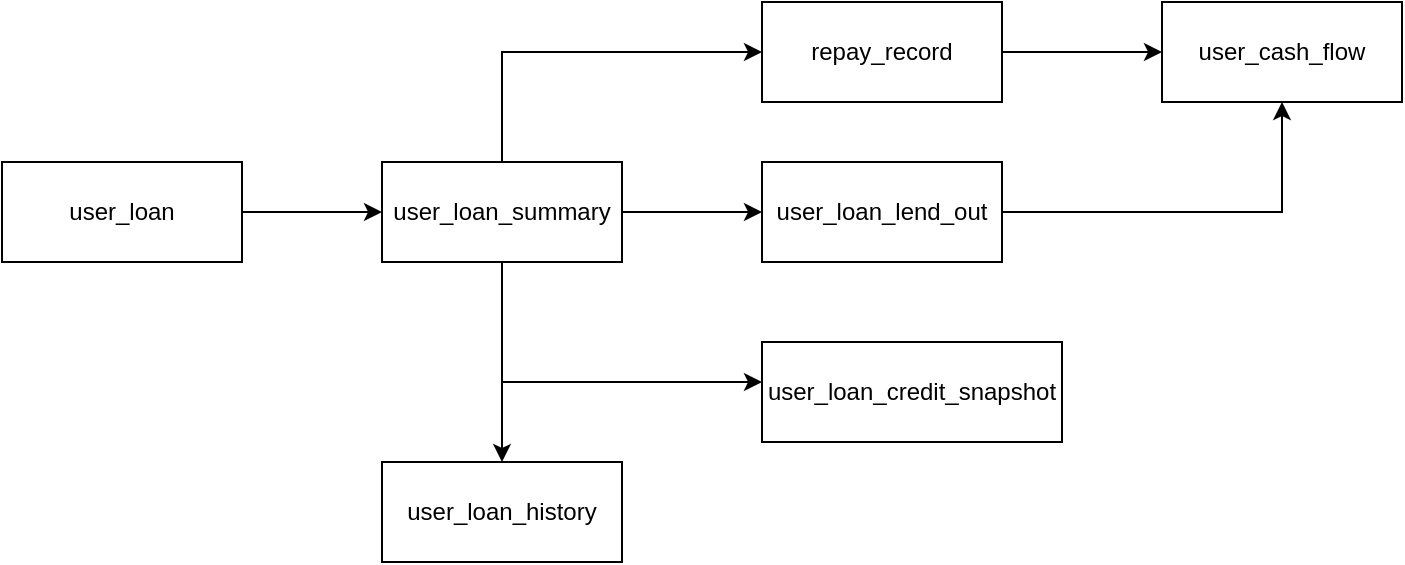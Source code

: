 <mxfile version="26.1.1">
  <diagram name="第 1 页" id="nr7erEZJrMZNI2OJ4OQ-">
    <mxGraphModel dx="2074" dy="1140" grid="1" gridSize="10" guides="1" tooltips="1" connect="1" arrows="1" fold="1" page="1" pageScale="1" pageWidth="827" pageHeight="1169" math="0" shadow="0">
      <root>
        <mxCell id="0" />
        <mxCell id="1" parent="0" />
        <mxCell id="mj5V2CJ_K-s1p420wyzg-3" value="" style="edgeStyle=orthogonalEdgeStyle;rounded=0;orthogonalLoop=1;jettySize=auto;html=1;" edge="1" parent="1" source="mj5V2CJ_K-s1p420wyzg-1" target="mj5V2CJ_K-s1p420wyzg-2">
          <mxGeometry relative="1" as="geometry" />
        </mxCell>
        <mxCell id="mj5V2CJ_K-s1p420wyzg-1" value="user_loan" style="rounded=0;whiteSpace=wrap;html=1;" vertex="1" parent="1">
          <mxGeometry x="90" y="200" width="120" height="50" as="geometry" />
        </mxCell>
        <mxCell id="mj5V2CJ_K-s1p420wyzg-5" value="" style="edgeStyle=orthogonalEdgeStyle;rounded=0;orthogonalLoop=1;jettySize=auto;html=1;" edge="1" parent="1" source="mj5V2CJ_K-s1p420wyzg-2" target="mj5V2CJ_K-s1p420wyzg-4">
          <mxGeometry relative="1" as="geometry" />
        </mxCell>
        <mxCell id="mj5V2CJ_K-s1p420wyzg-7" value="" style="edgeStyle=orthogonalEdgeStyle;rounded=0;orthogonalLoop=1;jettySize=auto;html=1;" edge="1" parent="1" source="mj5V2CJ_K-s1p420wyzg-2" target="mj5V2CJ_K-s1p420wyzg-6">
          <mxGeometry relative="1" as="geometry">
            <Array as="points">
              <mxPoint x="340" y="310" />
            </Array>
          </mxGeometry>
        </mxCell>
        <mxCell id="mj5V2CJ_K-s1p420wyzg-9" value="" style="edgeStyle=orthogonalEdgeStyle;rounded=0;orthogonalLoop=1;jettySize=auto;html=1;" edge="1" parent="1" source="mj5V2CJ_K-s1p420wyzg-2" target="mj5V2CJ_K-s1p420wyzg-8">
          <mxGeometry relative="1" as="geometry">
            <Array as="points">
              <mxPoint x="440" y="225" />
              <mxPoint x="440" y="225" />
            </Array>
          </mxGeometry>
        </mxCell>
        <mxCell id="mj5V2CJ_K-s1p420wyzg-11" value="" style="edgeStyle=orthogonalEdgeStyle;rounded=0;orthogonalLoop=1;jettySize=auto;html=1;" edge="1" parent="1" source="mj5V2CJ_K-s1p420wyzg-2" target="mj5V2CJ_K-s1p420wyzg-10">
          <mxGeometry relative="1" as="geometry">
            <Array as="points">
              <mxPoint x="340" y="145" />
            </Array>
          </mxGeometry>
        </mxCell>
        <mxCell id="mj5V2CJ_K-s1p420wyzg-2" value="user_loan_summary" style="rounded=0;whiteSpace=wrap;html=1;" vertex="1" parent="1">
          <mxGeometry x="280" y="200" width="120" height="50" as="geometry" />
        </mxCell>
        <mxCell id="mj5V2CJ_K-s1p420wyzg-4" value="user_loan_history" style="rounded=0;whiteSpace=wrap;html=1;" vertex="1" parent="1">
          <mxGeometry x="280" y="350" width="120" height="50" as="geometry" />
        </mxCell>
        <mxCell id="mj5V2CJ_K-s1p420wyzg-6" value="user_loan_credit_snapshot" style="rounded=0;whiteSpace=wrap;html=1;" vertex="1" parent="1">
          <mxGeometry x="470" y="290" width="150" height="50" as="geometry" />
        </mxCell>
        <mxCell id="mj5V2CJ_K-s1p420wyzg-14" style="edgeStyle=orthogonalEdgeStyle;rounded=0;orthogonalLoop=1;jettySize=auto;html=1;exitX=1;exitY=0.5;exitDx=0;exitDy=0;entryX=0.5;entryY=1;entryDx=0;entryDy=0;" edge="1" parent="1" source="mj5V2CJ_K-s1p420wyzg-8" target="mj5V2CJ_K-s1p420wyzg-12">
          <mxGeometry relative="1" as="geometry" />
        </mxCell>
        <mxCell id="mj5V2CJ_K-s1p420wyzg-8" value="user_loan_lend_out" style="rounded=0;whiteSpace=wrap;html=1;" vertex="1" parent="1">
          <mxGeometry x="470" y="200" width="120" height="50" as="geometry" />
        </mxCell>
        <mxCell id="mj5V2CJ_K-s1p420wyzg-13" value="" style="edgeStyle=orthogonalEdgeStyle;rounded=0;orthogonalLoop=1;jettySize=auto;html=1;" edge="1" parent="1" source="mj5V2CJ_K-s1p420wyzg-10" target="mj5V2CJ_K-s1p420wyzg-12">
          <mxGeometry relative="1" as="geometry" />
        </mxCell>
        <mxCell id="mj5V2CJ_K-s1p420wyzg-10" value="repay_record" style="rounded=0;whiteSpace=wrap;html=1;" vertex="1" parent="1">
          <mxGeometry x="470" y="120" width="120" height="50" as="geometry" />
        </mxCell>
        <mxCell id="mj5V2CJ_K-s1p420wyzg-12" value="user_cash_flow" style="rounded=0;whiteSpace=wrap;html=1;" vertex="1" parent="1">
          <mxGeometry x="670" y="120" width="120" height="50" as="geometry" />
        </mxCell>
      </root>
    </mxGraphModel>
  </diagram>
</mxfile>
